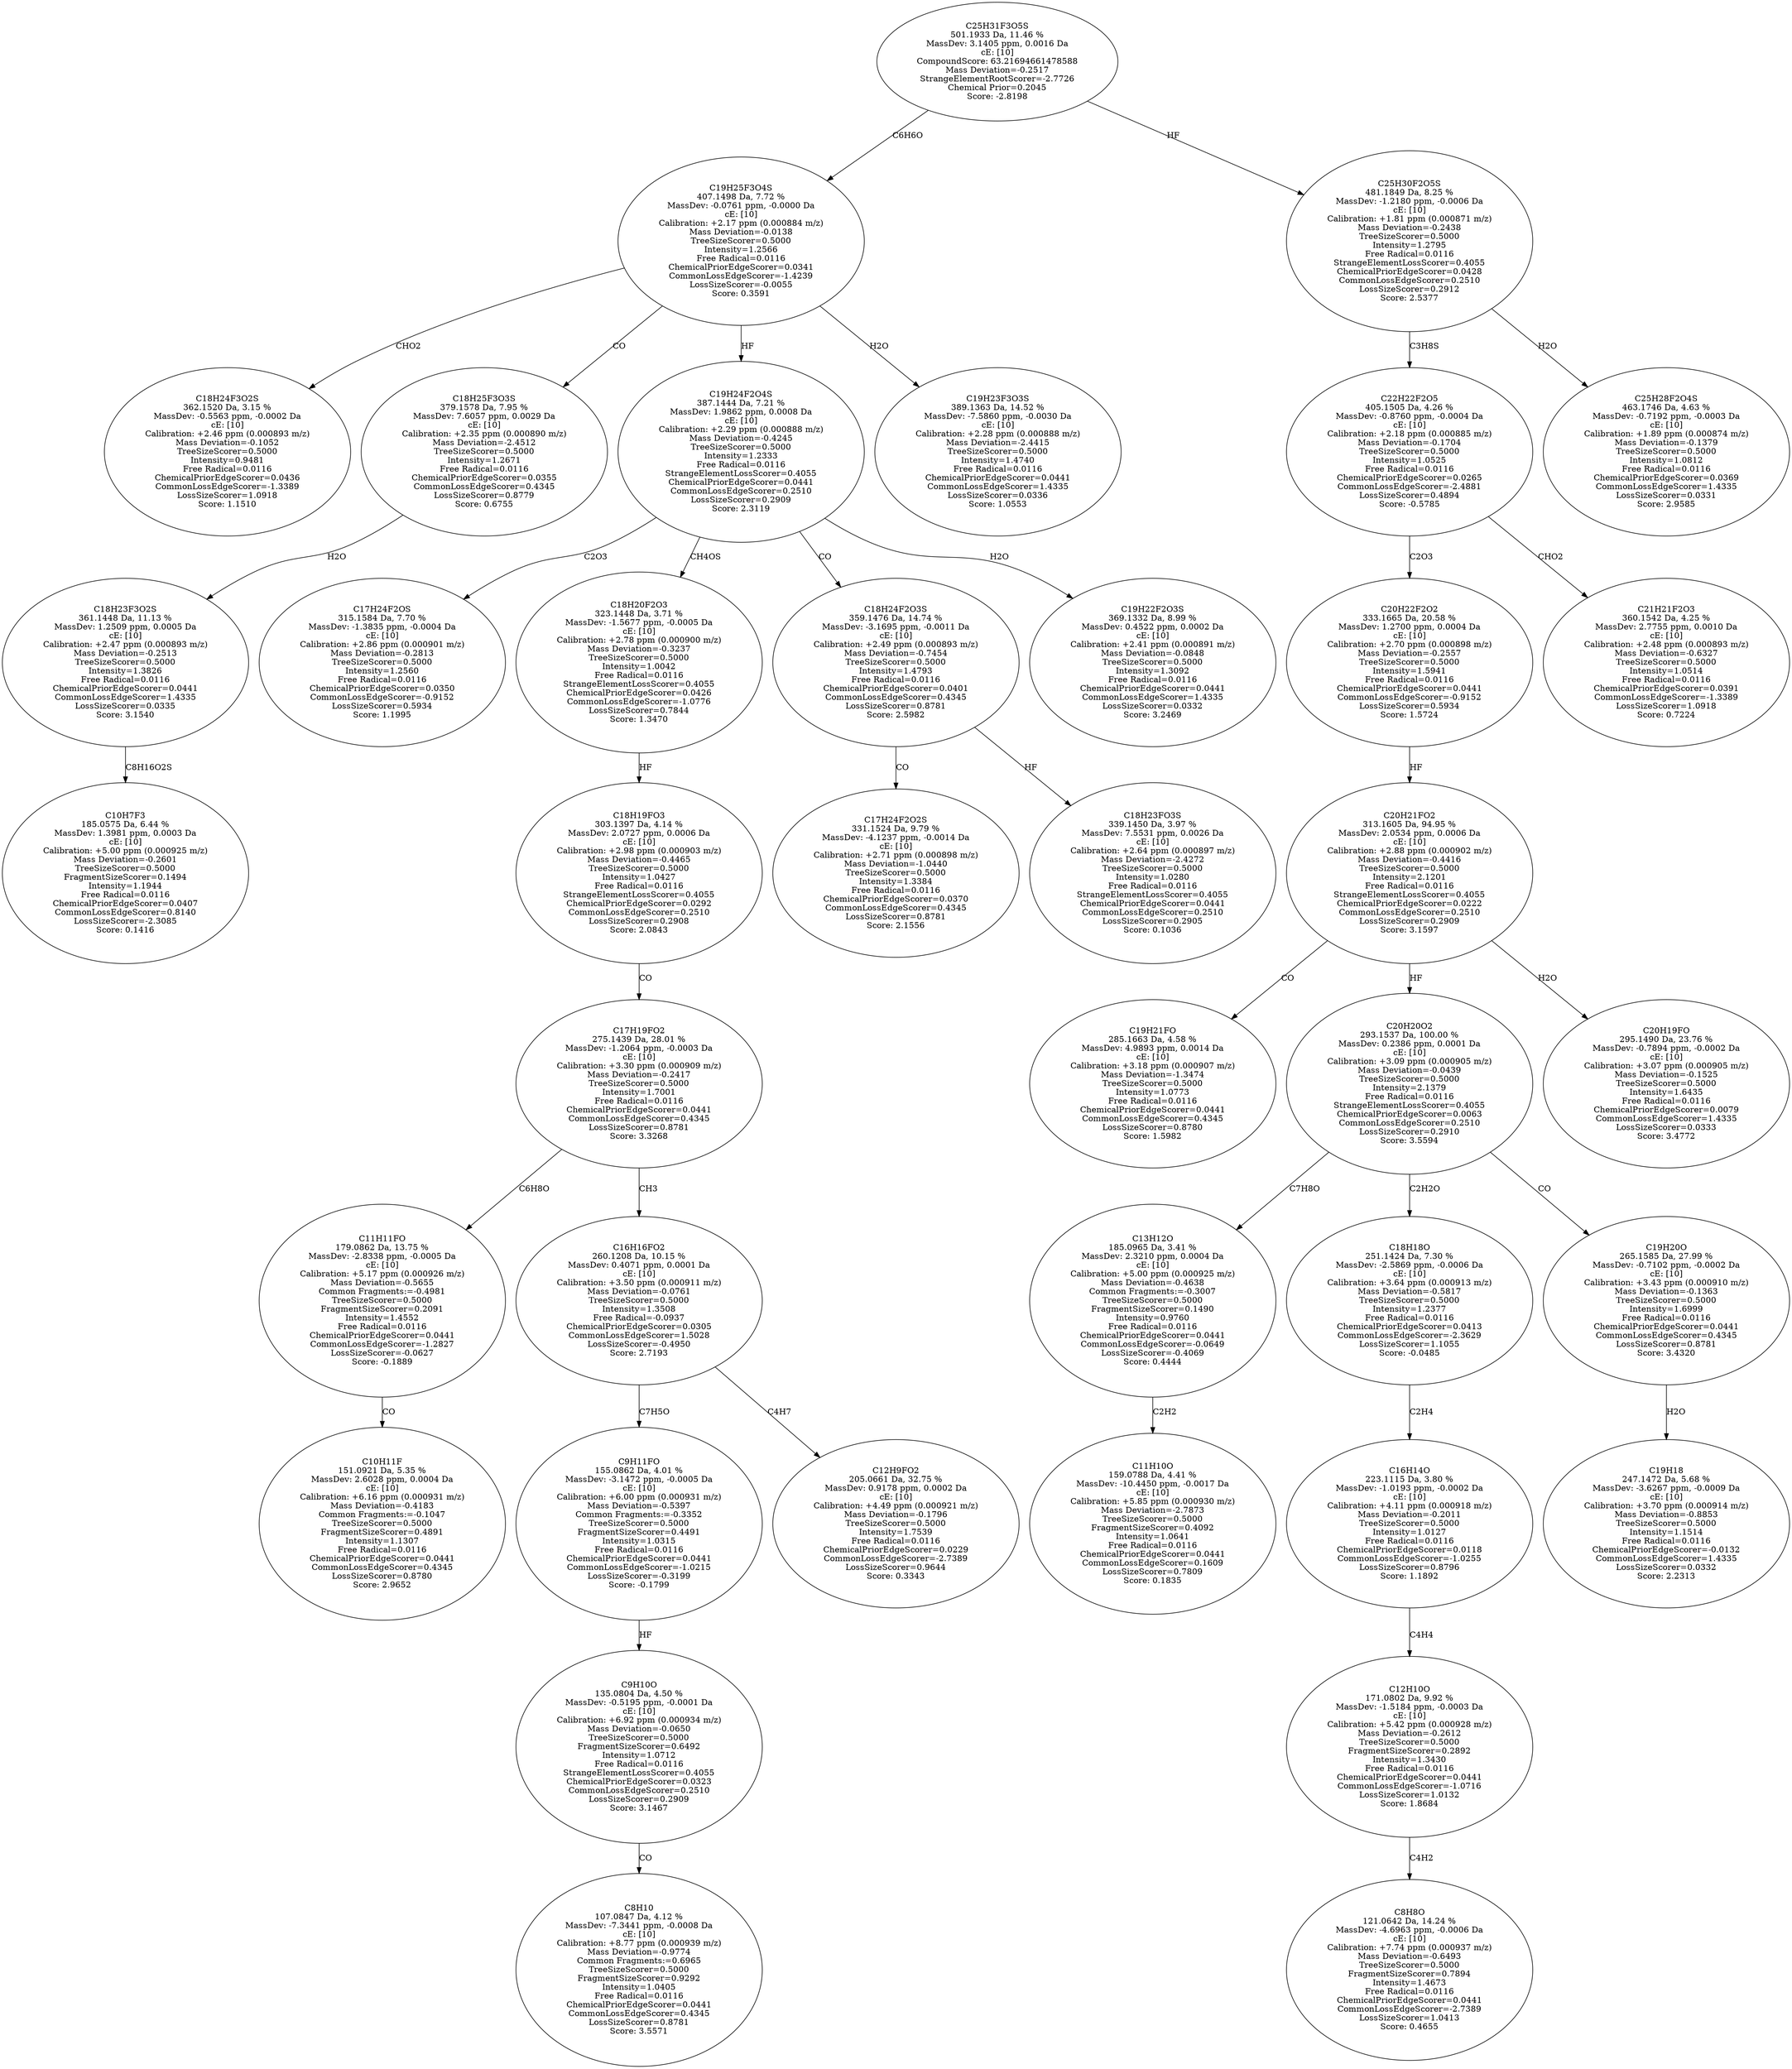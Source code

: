strict digraph {
v1 [label="C18H24F3O2S\n362.1520 Da, 3.15 %\nMassDev: -0.5563 ppm, -0.0002 Da\ncE: [10]\nCalibration: +2.46 ppm (0.000893 m/z)\nMass Deviation=-0.1052\nTreeSizeScorer=0.5000\nIntensity=0.9481\nFree Radical=0.0116\nChemicalPriorEdgeScorer=0.0436\nCommonLossEdgeScorer=-1.3389\nLossSizeScorer=1.0918\nScore: 1.1510"];
v2 [label="C10H7F3\n185.0575 Da, 6.44 %\nMassDev: 1.3981 ppm, 0.0003 Da\ncE: [10]\nCalibration: +5.00 ppm (0.000925 m/z)\nMass Deviation=-0.2601\nTreeSizeScorer=0.5000\nFragmentSizeScorer=0.1494\nIntensity=1.1944\nFree Radical=0.0116\nChemicalPriorEdgeScorer=0.0407\nCommonLossEdgeScorer=0.8140\nLossSizeScorer=-2.3085\nScore: 0.1416"];
v3 [label="C18H23F3O2S\n361.1448 Da, 11.13 %\nMassDev: 1.2509 ppm, 0.0005 Da\ncE: [10]\nCalibration: +2.47 ppm (0.000893 m/z)\nMass Deviation=-0.2513\nTreeSizeScorer=0.5000\nIntensity=1.3826\nFree Radical=0.0116\nChemicalPriorEdgeScorer=0.0441\nCommonLossEdgeScorer=1.4335\nLossSizeScorer=0.0335\nScore: 3.1540"];
v4 [label="C18H25F3O3S\n379.1578 Da, 7.95 %\nMassDev: 7.6057 ppm, 0.0029 Da\ncE: [10]\nCalibration: +2.35 ppm (0.000890 m/z)\nMass Deviation=-2.4512\nTreeSizeScorer=0.5000\nIntensity=1.2671\nFree Radical=0.0116\nChemicalPriorEdgeScorer=0.0355\nCommonLossEdgeScorer=0.4345\nLossSizeScorer=0.8779\nScore: 0.6755"];
v5 [label="C17H24F2OS\n315.1584 Da, 7.70 %\nMassDev: -1.3835 ppm, -0.0004 Da\ncE: [10]\nCalibration: +2.86 ppm (0.000901 m/z)\nMass Deviation=-0.2813\nTreeSizeScorer=0.5000\nIntensity=1.2560\nFree Radical=0.0116\nChemicalPriorEdgeScorer=0.0350\nCommonLossEdgeScorer=-0.9152\nLossSizeScorer=0.5934\nScore: 1.1995"];
v6 [label="C10H11F\n151.0921 Da, 5.35 %\nMassDev: 2.6028 ppm, 0.0004 Da\ncE: [10]\nCalibration: +6.16 ppm (0.000931 m/z)\nMass Deviation=-0.4183\nCommon Fragments:=-0.1047\nTreeSizeScorer=0.5000\nFragmentSizeScorer=0.4891\nIntensity=1.1307\nFree Radical=0.0116\nChemicalPriorEdgeScorer=0.0441\nCommonLossEdgeScorer=0.4345\nLossSizeScorer=0.8780\nScore: 2.9652"];
v7 [label="C11H11FO\n179.0862 Da, 13.75 %\nMassDev: -2.8338 ppm, -0.0005 Da\ncE: [10]\nCalibration: +5.17 ppm (0.000926 m/z)\nMass Deviation=-0.5655\nCommon Fragments:=-0.4981\nTreeSizeScorer=0.5000\nFragmentSizeScorer=0.2091\nIntensity=1.4552\nFree Radical=0.0116\nChemicalPriorEdgeScorer=0.0441\nCommonLossEdgeScorer=-1.2827\nLossSizeScorer=-0.0627\nScore: -0.1889"];
v8 [label="C8H10\n107.0847 Da, 4.12 %\nMassDev: -7.3441 ppm, -0.0008 Da\ncE: [10]\nCalibration: +8.77 ppm (0.000939 m/z)\nMass Deviation=-0.9774\nCommon Fragments:=0.6965\nTreeSizeScorer=0.5000\nFragmentSizeScorer=0.9292\nIntensity=1.0405\nFree Radical=0.0116\nChemicalPriorEdgeScorer=0.0441\nCommonLossEdgeScorer=0.4345\nLossSizeScorer=0.8781\nScore: 3.5571"];
v9 [label="C9H10O\n135.0804 Da, 4.50 %\nMassDev: -0.5195 ppm, -0.0001 Da\ncE: [10]\nCalibration: +6.92 ppm (0.000934 m/z)\nMass Deviation=-0.0650\nTreeSizeScorer=0.5000\nFragmentSizeScorer=0.6492\nIntensity=1.0712\nFree Radical=0.0116\nStrangeElementLossScorer=0.4055\nChemicalPriorEdgeScorer=0.0323\nCommonLossEdgeScorer=0.2510\nLossSizeScorer=0.2909\nScore: 3.1467"];
v10 [label="C9H11FO\n155.0862 Da, 4.01 %\nMassDev: -3.1472 ppm, -0.0005 Da\ncE: [10]\nCalibration: +6.00 ppm (0.000931 m/z)\nMass Deviation=-0.5397\nCommon Fragments:=-0.3352\nTreeSizeScorer=0.5000\nFragmentSizeScorer=0.4491\nIntensity=1.0315\nFree Radical=0.0116\nChemicalPriorEdgeScorer=0.0441\nCommonLossEdgeScorer=-1.0215\nLossSizeScorer=-0.3199\nScore: -0.1799"];
v11 [label="C12H9FO2\n205.0661 Da, 32.75 %\nMassDev: 0.9178 ppm, 0.0002 Da\ncE: [10]\nCalibration: +4.49 ppm (0.000921 m/z)\nMass Deviation=-0.1796\nTreeSizeScorer=0.5000\nIntensity=1.7539\nFree Radical=0.0116\nChemicalPriorEdgeScorer=0.0229\nCommonLossEdgeScorer=-2.7389\nLossSizeScorer=0.9644\nScore: 0.3343"];
v12 [label="C16H16FO2\n260.1208 Da, 10.15 %\nMassDev: 0.4071 ppm, 0.0001 Da\ncE: [10]\nCalibration: +3.50 ppm (0.000911 m/z)\nMass Deviation=-0.0761\nTreeSizeScorer=0.5000\nIntensity=1.3508\nFree Radical=-0.0937\nChemicalPriorEdgeScorer=0.0305\nCommonLossEdgeScorer=1.5028\nLossSizeScorer=-0.4950\nScore: 2.7193"];
v13 [label="C17H19FO2\n275.1439 Da, 28.01 %\nMassDev: -1.2064 ppm, -0.0003 Da\ncE: [10]\nCalibration: +3.30 ppm (0.000909 m/z)\nMass Deviation=-0.2417\nTreeSizeScorer=0.5000\nIntensity=1.7001\nFree Radical=0.0116\nChemicalPriorEdgeScorer=0.0441\nCommonLossEdgeScorer=0.4345\nLossSizeScorer=0.8781\nScore: 3.3268"];
v14 [label="C18H19FO3\n303.1397 Da, 4.14 %\nMassDev: 2.0727 ppm, 0.0006 Da\ncE: [10]\nCalibration: +2.98 ppm (0.000903 m/z)\nMass Deviation=-0.4465\nTreeSizeScorer=0.5000\nIntensity=1.0427\nFree Radical=0.0116\nStrangeElementLossScorer=0.4055\nChemicalPriorEdgeScorer=0.0292\nCommonLossEdgeScorer=0.2510\nLossSizeScorer=0.2908\nScore: 2.0843"];
v15 [label="C18H20F2O3\n323.1448 Da, 3.71 %\nMassDev: -1.5677 ppm, -0.0005 Da\ncE: [10]\nCalibration: +2.78 ppm (0.000900 m/z)\nMass Deviation=-0.3237\nTreeSizeScorer=0.5000\nIntensity=1.0042\nFree Radical=0.0116\nStrangeElementLossScorer=0.4055\nChemicalPriorEdgeScorer=0.0426\nCommonLossEdgeScorer=-1.0776\nLossSizeScorer=0.7844\nScore: 1.3470"];
v16 [label="C17H24F2O2S\n331.1524 Da, 9.79 %\nMassDev: -4.1237 ppm, -0.0014 Da\ncE: [10]\nCalibration: +2.71 ppm (0.000898 m/z)\nMass Deviation=-1.0440\nTreeSizeScorer=0.5000\nIntensity=1.3384\nFree Radical=0.0116\nChemicalPriorEdgeScorer=0.0370\nCommonLossEdgeScorer=0.4345\nLossSizeScorer=0.8781\nScore: 2.1556"];
v17 [label="C18H23FO3S\n339.1450 Da, 3.97 %\nMassDev: 7.5531 ppm, 0.0026 Da\ncE: [10]\nCalibration: +2.64 ppm (0.000897 m/z)\nMass Deviation=-2.4272\nTreeSizeScorer=0.5000\nIntensity=1.0280\nFree Radical=0.0116\nStrangeElementLossScorer=0.4055\nChemicalPriorEdgeScorer=0.0441\nCommonLossEdgeScorer=0.2510\nLossSizeScorer=0.2905\nScore: 0.1036"];
v18 [label="C18H24F2O3S\n359.1476 Da, 14.74 %\nMassDev: -3.1695 ppm, -0.0011 Da\ncE: [10]\nCalibration: +2.49 ppm (0.000893 m/z)\nMass Deviation=-0.7454\nTreeSizeScorer=0.5000\nIntensity=1.4793\nFree Radical=0.0116\nChemicalPriorEdgeScorer=0.0401\nCommonLossEdgeScorer=0.4345\nLossSizeScorer=0.8781\nScore: 2.5982"];
v19 [label="C19H22F2O3S\n369.1332 Da, 8.99 %\nMassDev: 0.4522 ppm, 0.0002 Da\ncE: [10]\nCalibration: +2.41 ppm (0.000891 m/z)\nMass Deviation=-0.0848\nTreeSizeScorer=0.5000\nIntensity=1.3092\nFree Radical=0.0116\nChemicalPriorEdgeScorer=0.0441\nCommonLossEdgeScorer=1.4335\nLossSizeScorer=0.0332\nScore: 3.2469"];
v20 [label="C19H24F2O4S\n387.1444 Da, 7.21 %\nMassDev: 1.9862 ppm, 0.0008 Da\ncE: [10]\nCalibration: +2.29 ppm (0.000888 m/z)\nMass Deviation=-0.4245\nTreeSizeScorer=0.5000\nIntensity=1.2333\nFree Radical=0.0116\nStrangeElementLossScorer=0.4055\nChemicalPriorEdgeScorer=0.0441\nCommonLossEdgeScorer=0.2510\nLossSizeScorer=0.2909\nScore: 2.3119"];
v21 [label="C19H23F3O3S\n389.1363 Da, 14.52 %\nMassDev: -7.5860 ppm, -0.0030 Da\ncE: [10]\nCalibration: +2.28 ppm (0.000888 m/z)\nMass Deviation=-2.4415\nTreeSizeScorer=0.5000\nIntensity=1.4740\nFree Radical=0.0116\nChemicalPriorEdgeScorer=0.0441\nCommonLossEdgeScorer=1.4335\nLossSizeScorer=0.0336\nScore: 1.0553"];
v22 [label="C19H25F3O4S\n407.1498 Da, 7.72 %\nMassDev: -0.0761 ppm, -0.0000 Da\ncE: [10]\nCalibration: +2.17 ppm (0.000884 m/z)\nMass Deviation=-0.0138\nTreeSizeScorer=0.5000\nIntensity=1.2566\nFree Radical=0.0116\nChemicalPriorEdgeScorer=0.0341\nCommonLossEdgeScorer=-1.4239\nLossSizeScorer=-0.0055\nScore: 0.3591"];
v23 [label="C19H21FO\n285.1663 Da, 4.58 %\nMassDev: 4.9893 ppm, 0.0014 Da\ncE: [10]\nCalibration: +3.18 ppm (0.000907 m/z)\nMass Deviation=-1.3474\nTreeSizeScorer=0.5000\nIntensity=1.0773\nFree Radical=0.0116\nChemicalPriorEdgeScorer=0.0441\nCommonLossEdgeScorer=0.4345\nLossSizeScorer=0.8780\nScore: 1.5982"];
v24 [label="C11H10O\n159.0788 Da, 4.41 %\nMassDev: -10.4450 ppm, -0.0017 Da\ncE: [10]\nCalibration: +5.85 ppm (0.000930 m/z)\nMass Deviation=-2.7873\nTreeSizeScorer=0.5000\nFragmentSizeScorer=0.4092\nIntensity=1.0641\nFree Radical=0.0116\nChemicalPriorEdgeScorer=0.0441\nCommonLossEdgeScorer=0.1609\nLossSizeScorer=0.7809\nScore: 0.1835"];
v25 [label="C13H12O\n185.0965 Da, 3.41 %\nMassDev: 2.3210 ppm, 0.0004 Da\ncE: [10]\nCalibration: +5.00 ppm (0.000925 m/z)\nMass Deviation=-0.4638\nCommon Fragments:=-0.3007\nTreeSizeScorer=0.5000\nFragmentSizeScorer=0.1490\nIntensity=0.9760\nFree Radical=0.0116\nChemicalPriorEdgeScorer=0.0441\nCommonLossEdgeScorer=-0.0649\nLossSizeScorer=-0.4069\nScore: 0.4444"];
v26 [label="C8H8O\n121.0642 Da, 14.24 %\nMassDev: -4.6963 ppm, -0.0006 Da\ncE: [10]\nCalibration: +7.74 ppm (0.000937 m/z)\nMass Deviation=-0.6493\nTreeSizeScorer=0.5000\nFragmentSizeScorer=0.7894\nIntensity=1.4673\nFree Radical=0.0116\nChemicalPriorEdgeScorer=0.0441\nCommonLossEdgeScorer=-2.7389\nLossSizeScorer=1.0413\nScore: 0.4655"];
v27 [label="C12H10O\n171.0802 Da, 9.92 %\nMassDev: -1.5184 ppm, -0.0003 Da\ncE: [10]\nCalibration: +5.42 ppm (0.000928 m/z)\nMass Deviation=-0.2612\nTreeSizeScorer=0.5000\nFragmentSizeScorer=0.2892\nIntensity=1.3430\nFree Radical=0.0116\nChemicalPriorEdgeScorer=0.0441\nCommonLossEdgeScorer=-1.0716\nLossSizeScorer=1.0132\nScore: 1.8684"];
v28 [label="C16H14O\n223.1115 Da, 3.80 %\nMassDev: -1.0193 ppm, -0.0002 Da\ncE: [10]\nCalibration: +4.11 ppm (0.000918 m/z)\nMass Deviation=-0.2011\nTreeSizeScorer=0.5000\nIntensity=1.0127\nFree Radical=0.0116\nChemicalPriorEdgeScorer=0.0118\nCommonLossEdgeScorer=-1.0255\nLossSizeScorer=0.8796\nScore: 1.1892"];
v29 [label="C18H18O\n251.1424 Da, 7.30 %\nMassDev: -2.5869 ppm, -0.0006 Da\ncE: [10]\nCalibration: +3.64 ppm (0.000913 m/z)\nMass Deviation=-0.5817\nTreeSizeScorer=0.5000\nIntensity=1.2377\nFree Radical=0.0116\nChemicalPriorEdgeScorer=0.0413\nCommonLossEdgeScorer=-2.3629\nLossSizeScorer=1.1055\nScore: -0.0485"];
v30 [label="C19H18\n247.1472 Da, 5.68 %\nMassDev: -3.6267 ppm, -0.0009 Da\ncE: [10]\nCalibration: +3.70 ppm (0.000914 m/z)\nMass Deviation=-0.8853\nTreeSizeScorer=0.5000\nIntensity=1.1514\nFree Radical=0.0116\nChemicalPriorEdgeScorer=-0.0132\nCommonLossEdgeScorer=1.4335\nLossSizeScorer=0.0332\nScore: 2.2313"];
v31 [label="C19H20O\n265.1585 Da, 27.99 %\nMassDev: -0.7102 ppm, -0.0002 Da\ncE: [10]\nCalibration: +3.43 ppm (0.000910 m/z)\nMass Deviation=-0.1363\nTreeSizeScorer=0.5000\nIntensity=1.6999\nFree Radical=0.0116\nChemicalPriorEdgeScorer=0.0441\nCommonLossEdgeScorer=0.4345\nLossSizeScorer=0.8781\nScore: 3.4320"];
v32 [label="C20H20O2\n293.1537 Da, 100.00 %\nMassDev: 0.2386 ppm, 0.0001 Da\ncE: [10]\nCalibration: +3.09 ppm (0.000905 m/z)\nMass Deviation=-0.0439\nTreeSizeScorer=0.5000\nIntensity=2.1379\nFree Radical=0.0116\nStrangeElementLossScorer=0.4055\nChemicalPriorEdgeScorer=0.0063\nCommonLossEdgeScorer=0.2510\nLossSizeScorer=0.2910\nScore: 3.5594"];
v33 [label="C20H19FO\n295.1490 Da, 23.76 %\nMassDev: -0.7894 ppm, -0.0002 Da\ncE: [10]\nCalibration: +3.07 ppm (0.000905 m/z)\nMass Deviation=-0.1525\nTreeSizeScorer=0.5000\nIntensity=1.6435\nFree Radical=0.0116\nChemicalPriorEdgeScorer=0.0079\nCommonLossEdgeScorer=1.4335\nLossSizeScorer=0.0333\nScore: 3.4772"];
v34 [label="C20H21FO2\n313.1605 Da, 94.95 %\nMassDev: 2.0534 ppm, 0.0006 Da\ncE: [10]\nCalibration: +2.88 ppm (0.000902 m/z)\nMass Deviation=-0.4416\nTreeSizeScorer=0.5000\nIntensity=2.1201\nFree Radical=0.0116\nStrangeElementLossScorer=0.4055\nChemicalPriorEdgeScorer=0.0222\nCommonLossEdgeScorer=0.2510\nLossSizeScorer=0.2909\nScore: 3.1597"];
v35 [label="C20H22F2O2\n333.1665 Da, 20.58 %\nMassDev: 1.2700 ppm, 0.0004 Da\ncE: [10]\nCalibration: +2.70 ppm (0.000898 m/z)\nMass Deviation=-0.2557\nTreeSizeScorer=0.5000\nIntensity=1.5941\nFree Radical=0.0116\nChemicalPriorEdgeScorer=0.0441\nCommonLossEdgeScorer=-0.9152\nLossSizeScorer=0.5934\nScore: 1.5724"];
v36 [label="C21H21F2O3\n360.1542 Da, 4.25 %\nMassDev: 2.7755 ppm, 0.0010 Da\ncE: [10]\nCalibration: +2.48 ppm (0.000893 m/z)\nMass Deviation=-0.6327\nTreeSizeScorer=0.5000\nIntensity=1.0514\nFree Radical=0.0116\nChemicalPriorEdgeScorer=0.0391\nCommonLossEdgeScorer=-1.3389\nLossSizeScorer=1.0918\nScore: 0.7224"];
v37 [label="C22H22F2O5\n405.1505 Da, 4.26 %\nMassDev: -0.8760 ppm, -0.0004 Da\ncE: [10]\nCalibration: +2.18 ppm (0.000885 m/z)\nMass Deviation=-0.1704\nTreeSizeScorer=0.5000\nIntensity=1.0525\nFree Radical=0.0116\nChemicalPriorEdgeScorer=0.0265\nCommonLossEdgeScorer=-2.4881\nLossSizeScorer=0.4894\nScore: -0.5785"];
v38 [label="C25H28F2O4S\n463.1746 Da, 4.63 %\nMassDev: -0.7192 ppm, -0.0003 Da\ncE: [10]\nCalibration: +1.89 ppm (0.000874 m/z)\nMass Deviation=-0.1379\nTreeSizeScorer=0.5000\nIntensity=1.0812\nFree Radical=0.0116\nChemicalPriorEdgeScorer=0.0369\nCommonLossEdgeScorer=1.4335\nLossSizeScorer=0.0331\nScore: 2.9585"];
v39 [label="C25H30F2O5S\n481.1849 Da, 8.25 %\nMassDev: -1.2180 ppm, -0.0006 Da\ncE: [10]\nCalibration: +1.81 ppm (0.000871 m/z)\nMass Deviation=-0.2438\nTreeSizeScorer=0.5000\nIntensity=1.2795\nFree Radical=0.0116\nStrangeElementLossScorer=0.4055\nChemicalPriorEdgeScorer=0.0428\nCommonLossEdgeScorer=0.2510\nLossSizeScorer=0.2912\nScore: 2.5377"];
v40 [label="C25H31F3O5S\n501.1933 Da, 11.46 %\nMassDev: 3.1405 ppm, 0.0016 Da\ncE: [10]\nCompoundScore: 63.21694661478588\nMass Deviation=-0.2517\nStrangeElementRootScorer=-2.7726\nChemical Prior=0.2045\nScore: -2.8198"];
v22 -> v1 [label="CHO2"];
v3 -> v2 [label="C8H16O2S"];
v4 -> v3 [label="H2O"];
v22 -> v4 [label="CO"];
v20 -> v5 [label="C2O3"];
v7 -> v6 [label="CO"];
v13 -> v7 [label="C6H8O"];
v9 -> v8 [label="CO"];
v10 -> v9 [label="HF"];
v12 -> v10 [label="C7H5O"];
v12 -> v11 [label="C4H7"];
v13 -> v12 [label="CH3"];
v14 -> v13 [label="CO"];
v15 -> v14 [label="HF"];
v20 -> v15 [label="CH4OS"];
v18 -> v16 [label="CO"];
v18 -> v17 [label="HF"];
v20 -> v18 [label="CO"];
v20 -> v19 [label="H2O"];
v22 -> v20 [label="HF"];
v22 -> v21 [label="H2O"];
v40 -> v22 [label="C6H6O"];
v34 -> v23 [label="CO"];
v25 -> v24 [label="C2H2"];
v32 -> v25 [label="C7H8O"];
v27 -> v26 [label="C4H2"];
v28 -> v27 [label="C4H4"];
v29 -> v28 [label="C2H4"];
v32 -> v29 [label="C2H2O"];
v31 -> v30 [label="H2O"];
v32 -> v31 [label="CO"];
v34 -> v32 [label="HF"];
v34 -> v33 [label="H2O"];
v35 -> v34 [label="HF"];
v37 -> v35 [label="C2O3"];
v37 -> v36 [label="CHO2"];
v39 -> v37 [label="C3H8S"];
v39 -> v38 [label="H2O"];
v40 -> v39 [label="HF"];
}
